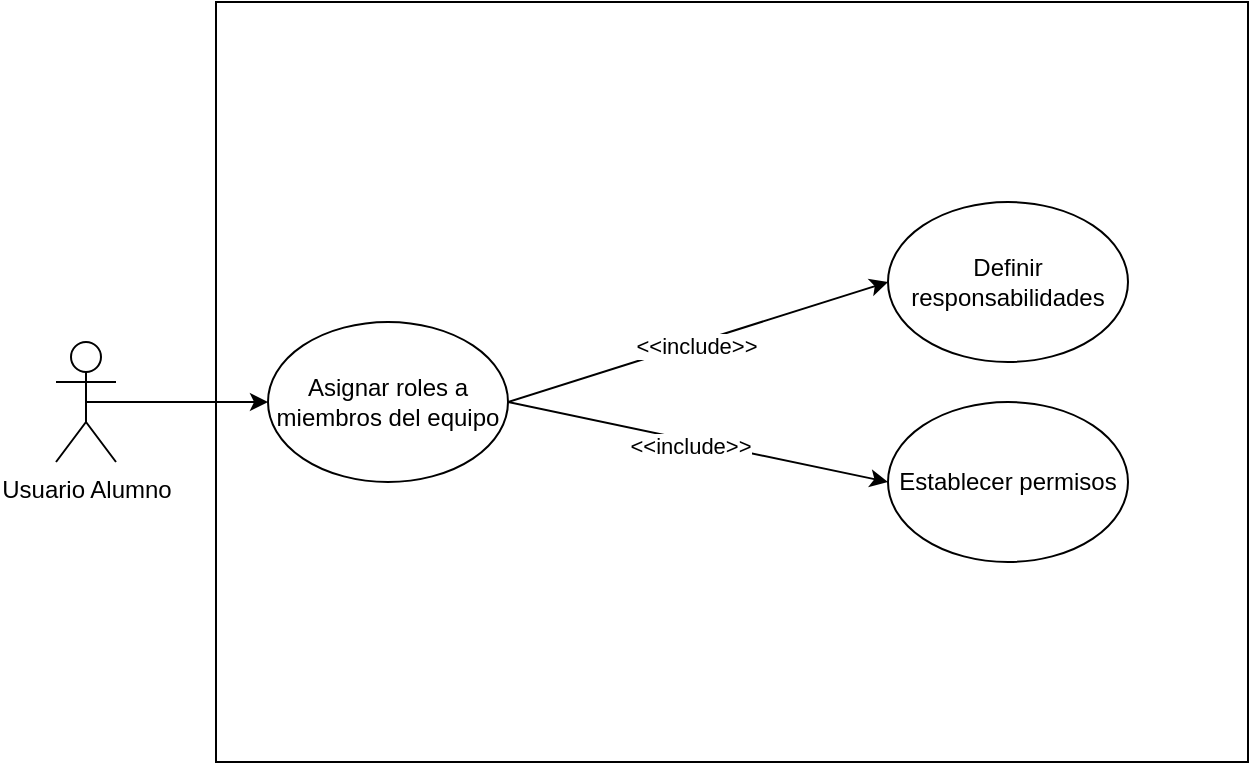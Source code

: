 <mxfile version="24.7.10">
  <diagram name="Página-1" id="rLbfXWLIESX6pXzvydxx">
    <mxGraphModel grid="1" page="1" gridSize="10" guides="1" tooltips="1" connect="1" arrows="1" fold="1" pageScale="1" pageWidth="827" pageHeight="1169" math="0" shadow="0">
      <root>
        <mxCell id="0" />
        <mxCell id="1" parent="0" />
        <mxCell id="3TgE4OUd3IwB54iUVobf-2" value="" style="rounded=0;whiteSpace=wrap;html=1;" vertex="1" parent="1">
          <mxGeometry x="150" y="130" width="516" height="380" as="geometry" />
        </mxCell>
        <mxCell id="3TgE4OUd3IwB54iUVobf-4" style="edgeStyle=none;rounded=0;orthogonalLoop=1;jettySize=auto;html=1;exitX=0.5;exitY=0.5;exitDx=0;exitDy=0;exitPerimeter=0;entryX=0;entryY=0.5;entryDx=0;entryDy=0;" edge="1" parent="1" source="3TgE4OUd3IwB54iUVobf-1" target="3TgE4OUd3IwB54iUVobf-3">
          <mxGeometry relative="1" as="geometry" />
        </mxCell>
        <mxCell id="3TgE4OUd3IwB54iUVobf-1" value="Usuario Alumno" style="shape=umlActor;verticalLabelPosition=bottom;verticalAlign=top;html=1;outlineConnect=0;" vertex="1" parent="1">
          <mxGeometry x="70" y="300" width="30" height="60" as="geometry" />
        </mxCell>
        <mxCell id="3TgE4OUd3IwB54iUVobf-7" style="edgeStyle=none;rounded=0;orthogonalLoop=1;jettySize=auto;html=1;exitX=1;exitY=0.5;exitDx=0;exitDy=0;entryX=0;entryY=0.5;entryDx=0;entryDy=0;" edge="1" parent="1" source="3TgE4OUd3IwB54iUVobf-3" target="3TgE4OUd3IwB54iUVobf-5">
          <mxGeometry relative="1" as="geometry" />
        </mxCell>
        <mxCell id="3TgE4OUd3IwB54iUVobf-9" value="&amp;lt;&amp;lt;include&amp;gt;&amp;gt;" style="edgeLabel;html=1;align=center;verticalAlign=middle;resizable=0;points=[];" connectable="0" vertex="1" parent="3TgE4OUd3IwB54iUVobf-7">
          <mxGeometry x="-0.013" y="-1" relative="1" as="geometry">
            <mxPoint as="offset" />
          </mxGeometry>
        </mxCell>
        <mxCell id="3TgE4OUd3IwB54iUVobf-8" style="edgeStyle=none;rounded=0;orthogonalLoop=1;jettySize=auto;html=1;exitX=1;exitY=0.5;exitDx=0;exitDy=0;entryX=0;entryY=0.5;entryDx=0;entryDy=0;" edge="1" parent="1" source="3TgE4OUd3IwB54iUVobf-3" target="3TgE4OUd3IwB54iUVobf-6">
          <mxGeometry relative="1" as="geometry" />
        </mxCell>
        <mxCell id="3TgE4OUd3IwB54iUVobf-10" value="&amp;lt;&amp;lt;include&amp;gt;&amp;gt;" style="edgeLabel;html=1;align=center;verticalAlign=middle;resizable=0;points=[];" connectable="0" vertex="1" parent="3TgE4OUd3IwB54iUVobf-8">
          <mxGeometry x="-0.036" y="-3" relative="1" as="geometry">
            <mxPoint as="offset" />
          </mxGeometry>
        </mxCell>
        <mxCell id="3TgE4OUd3IwB54iUVobf-3" value="Asignar roles a miembros del equipo" style="ellipse;whiteSpace=wrap;html=1;" vertex="1" parent="1">
          <mxGeometry x="176" y="290" width="120" height="80" as="geometry" />
        </mxCell>
        <mxCell id="3TgE4OUd3IwB54iUVobf-5" value="Definir responsabilidades" style="ellipse;whiteSpace=wrap;html=1;" vertex="1" parent="1">
          <mxGeometry x="486" y="230" width="120" height="80" as="geometry" />
        </mxCell>
        <mxCell id="3TgE4OUd3IwB54iUVobf-6" value="Establecer permisos" style="ellipse;whiteSpace=wrap;html=1;" vertex="1" parent="1">
          <mxGeometry x="486" y="330" width="120" height="80" as="geometry" />
        </mxCell>
      </root>
    </mxGraphModel>
  </diagram>
</mxfile>
